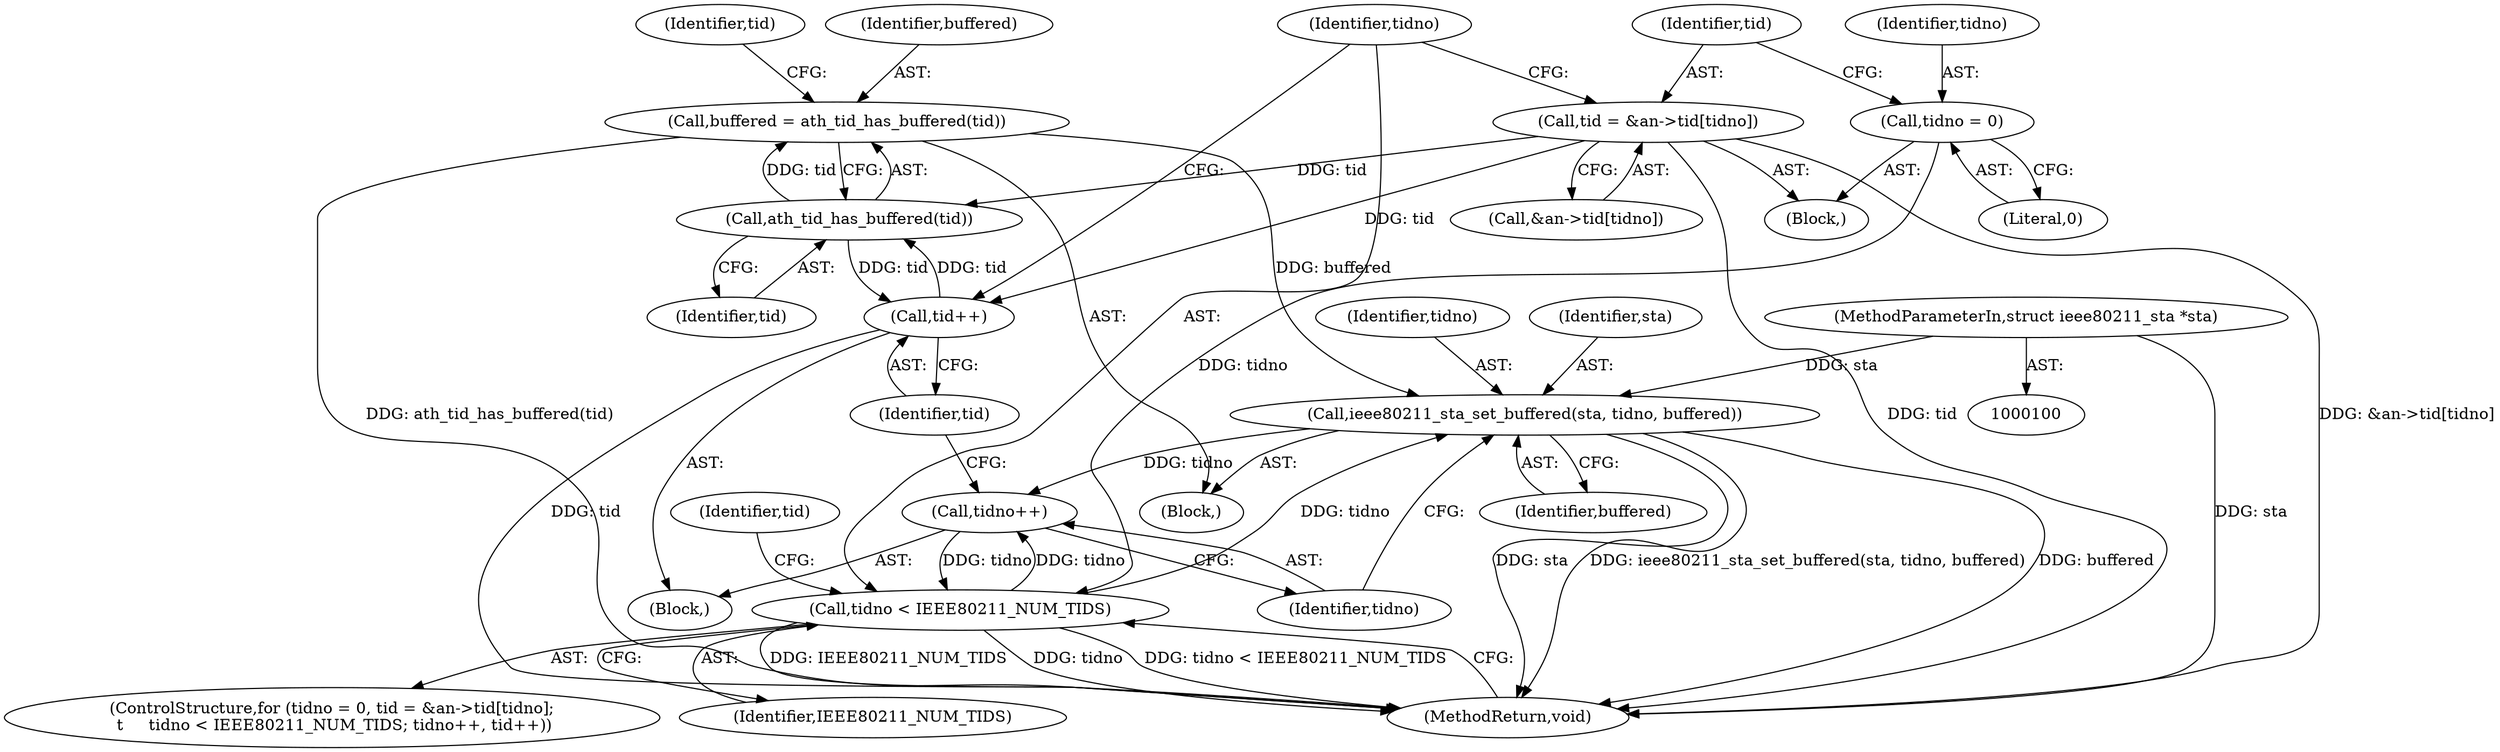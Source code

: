 digraph "0_linux_21f8aaee0c62708654988ce092838aa7df4d25d8@pointer" {
"1000183" [label="(Call,ieee80211_sta_set_buffered(sta, tidno, buffered))"];
"1000101" [label="(MethodParameterIn,struct ieee80211_sta *sta)"];
"1000123" [label="(Call,tidno < IEEE80211_NUM_TIDS)"];
"1000112" [label="(Call,tidno = 0)"];
"1000127" [label="(Call,tidno++)"];
"1000183" [label="(Call,ieee80211_sta_set_buffered(sta, tidno, buffered))"];
"1000151" [label="(Call,buffered = ath_tid_has_buffered(tid))"];
"1000153" [label="(Call,ath_tid_has_buffered(tid))"];
"1000129" [label="(Call,tid++)"];
"1000115" [label="(Call,tid = &an->tid[tidno])"];
"1000183" [label="(Call,ieee80211_sta_set_buffered(sta, tidno, buffered))"];
"1000130" [label="(Identifier,tid)"];
"1000129" [label="(Call,tid++)"];
"1000111" [label="(Block,)"];
"1000113" [label="(Identifier,tidno)"];
"1000114" [label="(Literal,0)"];
"1000125" [label="(Identifier,IEEE80211_NUM_TIDS)"];
"1000157" [label="(Identifier,tid)"];
"1000115" [label="(Call,tid = &an->tid[tidno])"];
"1000126" [label="(Block,)"];
"1000186" [label="(Identifier,buffered)"];
"1000185" [label="(Identifier,tidno)"];
"1000117" [label="(Call,&an->tid[tidno])"];
"1000110" [label="(ControlStructure,for (tidno = 0, tid = &an->tid[tidno];\n \t     tidno < IEEE80211_NUM_TIDS; tidno++, tid++))"];
"1000135" [label="(Identifier,tid)"];
"1000123" [label="(Call,tidno < IEEE80211_NUM_TIDS)"];
"1000128" [label="(Identifier,tidno)"];
"1000124" [label="(Identifier,tidno)"];
"1000116" [label="(Identifier,tid)"];
"1000187" [label="(MethodReturn,void)"];
"1000184" [label="(Identifier,sta)"];
"1000152" [label="(Identifier,buffered)"];
"1000127" [label="(Call,tidno++)"];
"1000154" [label="(Identifier,tid)"];
"1000131" [label="(Block,)"];
"1000112" [label="(Call,tidno = 0)"];
"1000101" [label="(MethodParameterIn,struct ieee80211_sta *sta)"];
"1000153" [label="(Call,ath_tid_has_buffered(tid))"];
"1000151" [label="(Call,buffered = ath_tid_has_buffered(tid))"];
"1000183" -> "1000131"  [label="AST: "];
"1000183" -> "1000186"  [label="CFG: "];
"1000184" -> "1000183"  [label="AST: "];
"1000185" -> "1000183"  [label="AST: "];
"1000186" -> "1000183"  [label="AST: "];
"1000128" -> "1000183"  [label="CFG: "];
"1000183" -> "1000187"  [label="DDG: buffered"];
"1000183" -> "1000187"  [label="DDG: sta"];
"1000183" -> "1000187"  [label="DDG: ieee80211_sta_set_buffered(sta, tidno, buffered)"];
"1000183" -> "1000127"  [label="DDG: tidno"];
"1000101" -> "1000183"  [label="DDG: sta"];
"1000123" -> "1000183"  [label="DDG: tidno"];
"1000151" -> "1000183"  [label="DDG: buffered"];
"1000101" -> "1000100"  [label="AST: "];
"1000101" -> "1000187"  [label="DDG: sta"];
"1000123" -> "1000110"  [label="AST: "];
"1000123" -> "1000125"  [label="CFG: "];
"1000124" -> "1000123"  [label="AST: "];
"1000125" -> "1000123"  [label="AST: "];
"1000135" -> "1000123"  [label="CFG: "];
"1000187" -> "1000123"  [label="CFG: "];
"1000123" -> "1000187"  [label="DDG: IEEE80211_NUM_TIDS"];
"1000123" -> "1000187"  [label="DDG: tidno"];
"1000123" -> "1000187"  [label="DDG: tidno < IEEE80211_NUM_TIDS"];
"1000112" -> "1000123"  [label="DDG: tidno"];
"1000127" -> "1000123"  [label="DDG: tidno"];
"1000123" -> "1000127"  [label="DDG: tidno"];
"1000112" -> "1000111"  [label="AST: "];
"1000112" -> "1000114"  [label="CFG: "];
"1000113" -> "1000112"  [label="AST: "];
"1000114" -> "1000112"  [label="AST: "];
"1000116" -> "1000112"  [label="CFG: "];
"1000127" -> "1000126"  [label="AST: "];
"1000127" -> "1000128"  [label="CFG: "];
"1000128" -> "1000127"  [label="AST: "];
"1000130" -> "1000127"  [label="CFG: "];
"1000151" -> "1000131"  [label="AST: "];
"1000151" -> "1000153"  [label="CFG: "];
"1000152" -> "1000151"  [label="AST: "];
"1000153" -> "1000151"  [label="AST: "];
"1000157" -> "1000151"  [label="CFG: "];
"1000151" -> "1000187"  [label="DDG: ath_tid_has_buffered(tid)"];
"1000153" -> "1000151"  [label="DDG: tid"];
"1000153" -> "1000154"  [label="CFG: "];
"1000154" -> "1000153"  [label="AST: "];
"1000153" -> "1000129"  [label="DDG: tid"];
"1000129" -> "1000153"  [label="DDG: tid"];
"1000115" -> "1000153"  [label="DDG: tid"];
"1000129" -> "1000126"  [label="AST: "];
"1000129" -> "1000130"  [label="CFG: "];
"1000130" -> "1000129"  [label="AST: "];
"1000124" -> "1000129"  [label="CFG: "];
"1000129" -> "1000187"  [label="DDG: tid"];
"1000115" -> "1000129"  [label="DDG: tid"];
"1000115" -> "1000111"  [label="AST: "];
"1000115" -> "1000117"  [label="CFG: "];
"1000116" -> "1000115"  [label="AST: "];
"1000117" -> "1000115"  [label="AST: "];
"1000124" -> "1000115"  [label="CFG: "];
"1000115" -> "1000187"  [label="DDG: &an->tid[tidno]"];
"1000115" -> "1000187"  [label="DDG: tid"];
}

